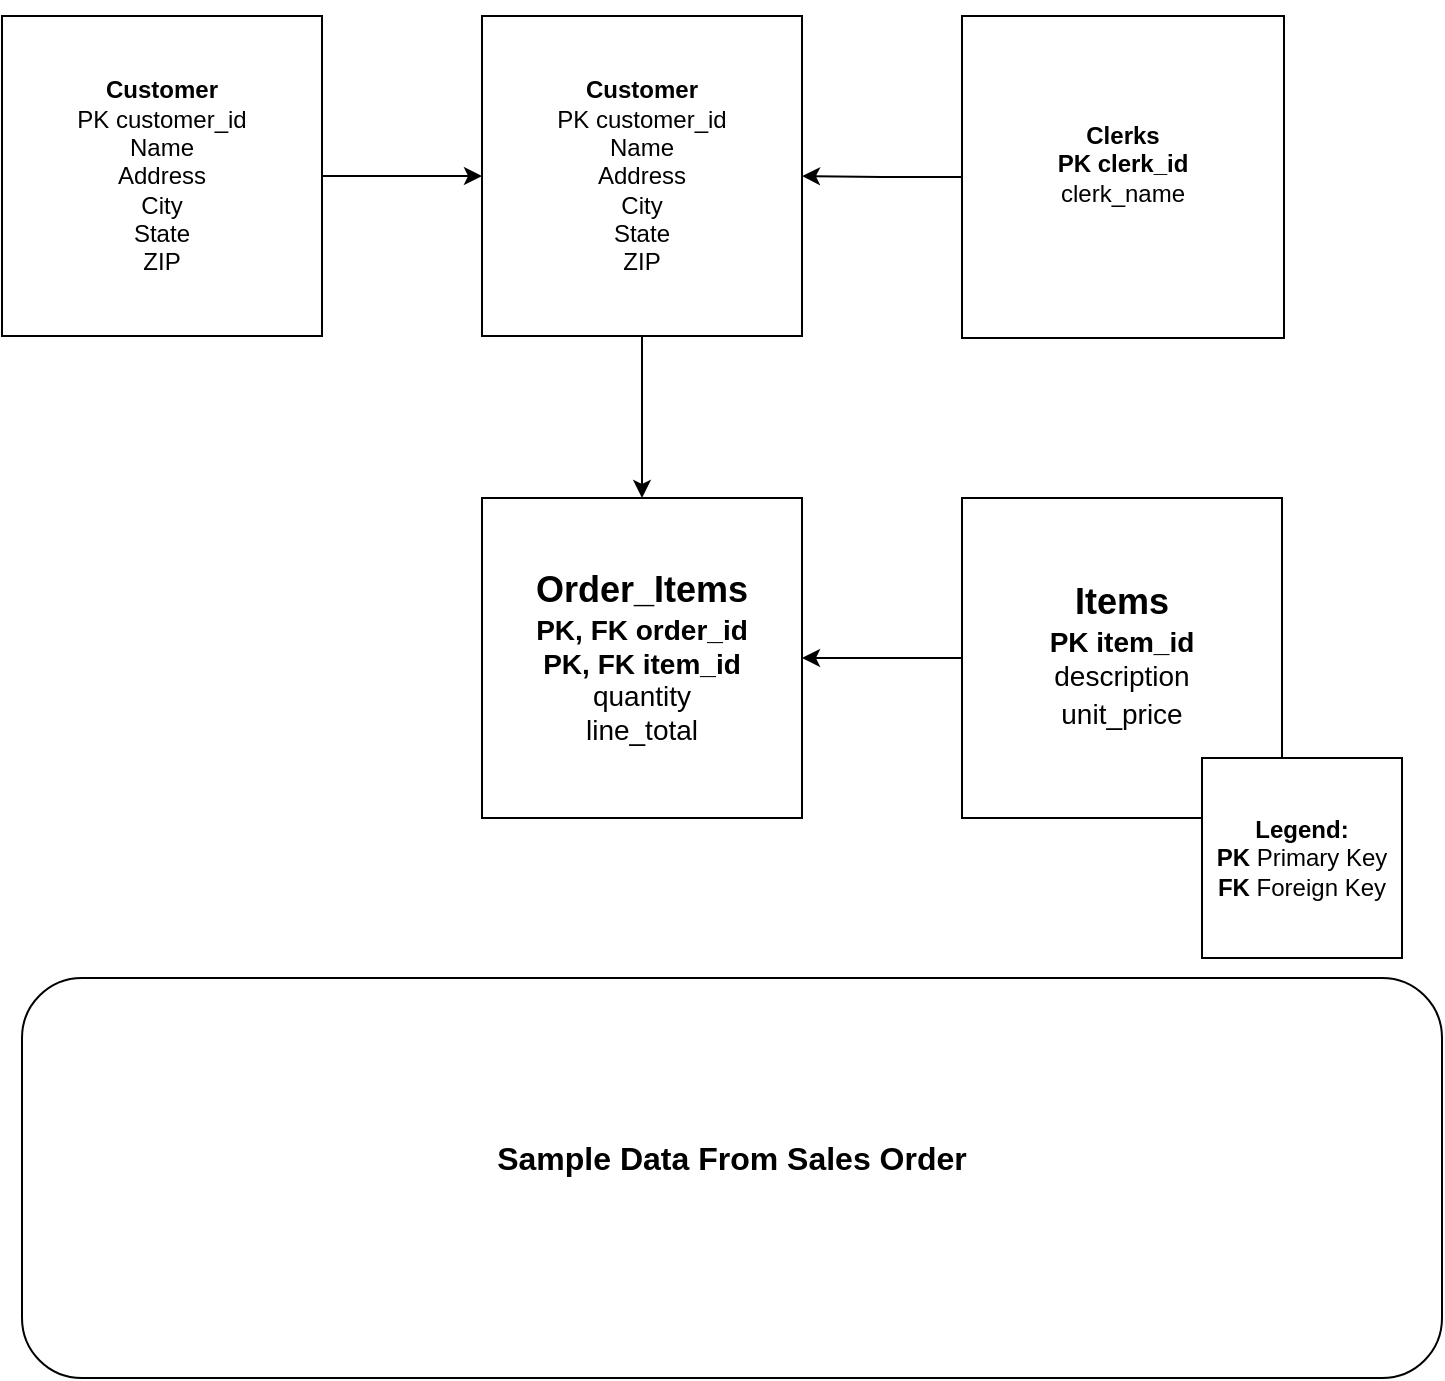 <mxfile version="26.0.16">
  <diagram name="Page-1" id="LYzJaxf4jR4bsgn-JaId">
    <mxGraphModel dx="1027" dy="794" grid="1" gridSize="10" guides="1" tooltips="1" connect="1" arrows="1" fold="1" page="1" pageScale="1" pageWidth="850" pageHeight="1100" math="0" shadow="0">
      <root>
        <mxCell id="0" />
        <mxCell id="1" parent="0" />
        <mxCell id="jgPWm6CHgMMtntZKPeRX-24" style="edgeStyle=orthogonalEdgeStyle;rounded=0;orthogonalLoop=1;jettySize=auto;html=1;entryX=0;entryY=0.5;entryDx=0;entryDy=0;" edge="1" parent="1" source="jgPWm6CHgMMtntZKPeRX-15" target="jgPWm6CHgMMtntZKPeRX-16">
          <mxGeometry relative="1" as="geometry" />
        </mxCell>
        <mxCell id="jgPWm6CHgMMtntZKPeRX-15" value="&lt;font&gt;&lt;b style=&quot;&quot;&gt;Customer&lt;br&gt;&lt;/b&gt;&lt;span style=&quot;font-family: Arial; text-align: start; text-wrap-mode: nowrap;&quot;&gt;PK customer_id&lt;/span&gt;&lt;/font&gt;&lt;br&gt;Name&lt;br&gt;Address&lt;br&gt;City&lt;br&gt;State&lt;br&gt;ZIP" style="whiteSpace=wrap;html=1;aspect=fixed;" vertex="1" parent="1">
          <mxGeometry x="40" y="39" width="160" height="160" as="geometry" />
        </mxCell>
        <mxCell id="jgPWm6CHgMMtntZKPeRX-20" style="edgeStyle=orthogonalEdgeStyle;rounded=0;orthogonalLoop=1;jettySize=auto;html=1;exitX=0.5;exitY=1;exitDx=0;exitDy=0;entryX=0.5;entryY=0;entryDx=0;entryDy=0;" edge="1" parent="1" source="jgPWm6CHgMMtntZKPeRX-16" target="jgPWm6CHgMMtntZKPeRX-19">
          <mxGeometry relative="1" as="geometry" />
        </mxCell>
        <mxCell id="jgPWm6CHgMMtntZKPeRX-25" style="edgeStyle=orthogonalEdgeStyle;rounded=0;orthogonalLoop=1;jettySize=auto;html=1;exitX=0;exitY=0;exitDx=0;exitDy=0;" edge="1" parent="1" source="jgPWm6CHgMMtntZKPeRX-16">
          <mxGeometry relative="1" as="geometry">
            <mxPoint x="280" y="39" as="targetPoint" />
          </mxGeometry>
        </mxCell>
        <mxCell id="jgPWm6CHgMMtntZKPeRX-16" value="&lt;font&gt;&lt;b style=&quot;&quot;&gt;Customer&lt;br&gt;&lt;/b&gt;&lt;span style=&quot;font-family: Arial; text-align: start; text-wrap-mode: nowrap;&quot;&gt;PK customer_id&lt;/span&gt;&lt;/font&gt;&lt;br&gt;Name&lt;br&gt;Address&lt;br&gt;City&lt;br&gt;State&lt;br&gt;ZIP" style="whiteSpace=wrap;html=1;aspect=fixed;" vertex="1" parent="1">
          <mxGeometry x="280" y="39" width="160" height="160" as="geometry" />
        </mxCell>
        <mxCell id="jgPWm6CHgMMtntZKPeRX-22" style="edgeStyle=orthogonalEdgeStyle;rounded=0;orthogonalLoop=1;jettySize=auto;html=1;exitX=0;exitY=0.5;exitDx=0;exitDy=0;entryX=1;entryY=0.5;entryDx=0;entryDy=0;" edge="1" parent="1" source="jgPWm6CHgMMtntZKPeRX-17" target="jgPWm6CHgMMtntZKPeRX-16">
          <mxGeometry relative="1" as="geometry" />
        </mxCell>
        <mxCell id="jgPWm6CHgMMtntZKPeRX-17" value="&lt;b&gt;Clerks&lt;br&gt;PK clerk_id&lt;br&gt;&lt;/b&gt;&lt;div&gt;&lt;/div&gt;&lt;div&gt;clerk_name&lt;/div&gt;&lt;div&gt;&lt;b&gt;&lt;br&gt;&lt;/b&gt;&lt;/div&gt;" style="whiteSpace=wrap;html=1;aspect=fixed;" vertex="1" parent="1">
          <mxGeometry x="520" y="39" width="161" height="161" as="geometry" />
        </mxCell>
        <mxCell id="jgPWm6CHgMMtntZKPeRX-19" value="&lt;span style=&quot;font-family: Arial; font-size: 18px; font-weight: 700; text-align: start; text-wrap-mode: nowrap;&quot;&gt;Order_Items&lt;br&gt;&lt;/span&gt;&lt;span style=&quot;font-family: Arial; font-size: 14px; font-weight: 700; text-align: start; text-wrap-mode: nowrap;&quot;&gt;PK, FK order_id&lt;br&gt;&lt;/span&gt;&lt;span style=&quot;font-family: Arial; font-size: 14px; font-weight: 700; text-align: start; text-wrap-mode: nowrap;&quot;&gt;PK, FK item_id&lt;br&gt;&lt;/span&gt;&lt;span style=&quot;font-family: Arial; font-size: 14px; text-align: start; text-wrap-mode: nowrap;&quot;&gt;quantity&lt;br&gt;line_total&lt;/span&gt;" style="whiteSpace=wrap;html=1;aspect=fixed;" vertex="1" parent="1">
          <mxGeometry x="280" y="280" width="160" height="160" as="geometry" />
        </mxCell>
        <mxCell id="jgPWm6CHgMMtntZKPeRX-23" style="edgeStyle=orthogonalEdgeStyle;rounded=0;orthogonalLoop=1;jettySize=auto;html=1;exitX=0;exitY=0.5;exitDx=0;exitDy=0;entryX=1;entryY=0.5;entryDx=0;entryDy=0;" edge="1" parent="1" source="jgPWm6CHgMMtntZKPeRX-21" target="jgPWm6CHgMMtntZKPeRX-19">
          <mxGeometry relative="1" as="geometry" />
        </mxCell>
        <mxCell id="jgPWm6CHgMMtntZKPeRX-21" value="&lt;span style=&quot;font-family: Arial; font-size: 18px; font-weight: 700; text-align: start; text-wrap-mode: nowrap;&quot;&gt;Items&lt;br&gt;&lt;/span&gt;&lt;span style=&quot;font-family: Arial; font-size: 14px; font-weight: 700; text-align: start; text-wrap-mode: nowrap;&quot;&gt;PK item_id&lt;br&gt;&lt;/span&gt;&lt;span style=&quot;font-family: Arial; font-size: 14px; text-align: start; text-wrap-mode: nowrap;&quot;&gt;description&lt;br&gt;&lt;/span&gt;&lt;span style=&quot;font-family: Arial; font-size: 14px; text-align: start; text-wrap-mode: nowrap;&quot;&gt;unit_price&lt;/span&gt;&lt;span style=&quot;font-family: Arial; font-size: 14px; text-align: start; text-wrap-mode: nowrap;&quot;&gt;&lt;/span&gt;&lt;span style=&quot;font-family: Arial; font-size: 14px; font-weight: 700; text-align: start; text-wrap-mode: nowrap;&quot;&gt;&lt;/span&gt;&lt;span style=&quot;font-family: Arial; font-size: 18px; font-weight: 700; text-align: start; text-wrap-mode: nowrap;&quot;&gt;&lt;/span&gt;" style="whiteSpace=wrap;html=1;aspect=fixed;" vertex="1" parent="1">
          <mxGeometry x="520" y="280" width="160" height="160" as="geometry" />
        </mxCell>
        <mxCell id="jgPWm6CHgMMtntZKPeRX-27" value="&lt;span style=&quot;font-family: Arial; font-size: 16px; font-weight: 700; text-align: start; text-wrap-mode: nowrap;&quot;&gt;Sample Data From Sales Order&lt;br&gt;&lt;br&gt;&lt;/span&gt;&lt;span style=&quot;font-family: Arial; font-size: 16px; font-weight: 700; text-align: start; text-wrap-mode: nowrap;&quot;&gt;&lt;/span&gt;" style="rounded=1;whiteSpace=wrap;html=1;" vertex="1" parent="1">
          <mxGeometry x="50" y="520" width="710" height="200" as="geometry" />
        </mxCell>
        <mxCell id="jgPWm6CHgMMtntZKPeRX-28" value="&lt;b&gt;Legend:&lt;br&gt;PK&lt;/b&gt; Primary Key&lt;br&gt;&lt;b&gt;FK&lt;/b&gt; Foreign Key" style="whiteSpace=wrap;html=1;aspect=fixed;" vertex="1" parent="1">
          <mxGeometry x="640" y="410" width="100" height="100" as="geometry" />
        </mxCell>
      </root>
    </mxGraphModel>
  </diagram>
</mxfile>
